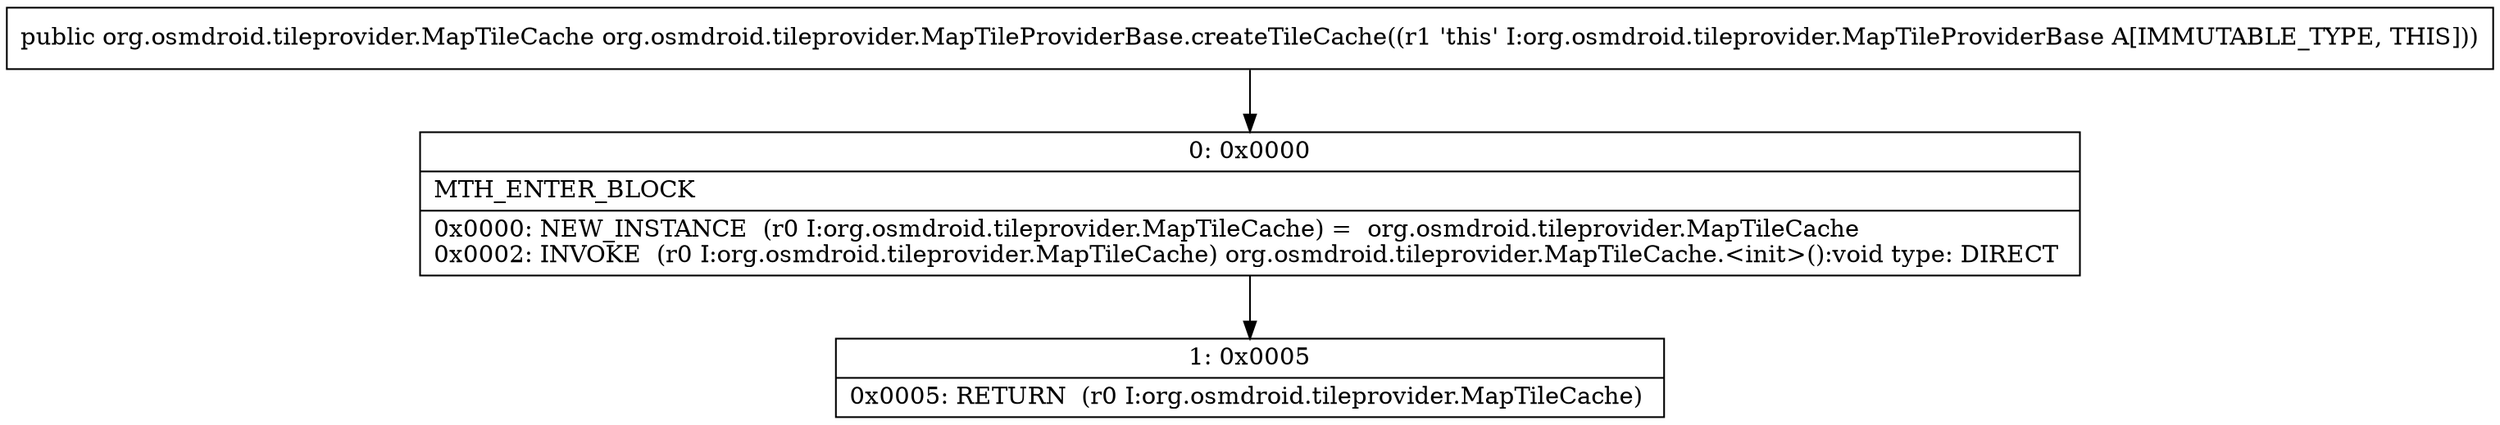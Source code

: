 digraph "CFG fororg.osmdroid.tileprovider.MapTileProviderBase.createTileCache()Lorg\/osmdroid\/tileprovider\/MapTileCache;" {
Node_0 [shape=record,label="{0\:\ 0x0000|MTH_ENTER_BLOCK\l|0x0000: NEW_INSTANCE  (r0 I:org.osmdroid.tileprovider.MapTileCache) =  org.osmdroid.tileprovider.MapTileCache \l0x0002: INVOKE  (r0 I:org.osmdroid.tileprovider.MapTileCache) org.osmdroid.tileprovider.MapTileCache.\<init\>():void type: DIRECT \l}"];
Node_1 [shape=record,label="{1\:\ 0x0005|0x0005: RETURN  (r0 I:org.osmdroid.tileprovider.MapTileCache) \l}"];
MethodNode[shape=record,label="{public org.osmdroid.tileprovider.MapTileCache org.osmdroid.tileprovider.MapTileProviderBase.createTileCache((r1 'this' I:org.osmdroid.tileprovider.MapTileProviderBase A[IMMUTABLE_TYPE, THIS])) }"];
MethodNode -> Node_0;
Node_0 -> Node_1;
}

